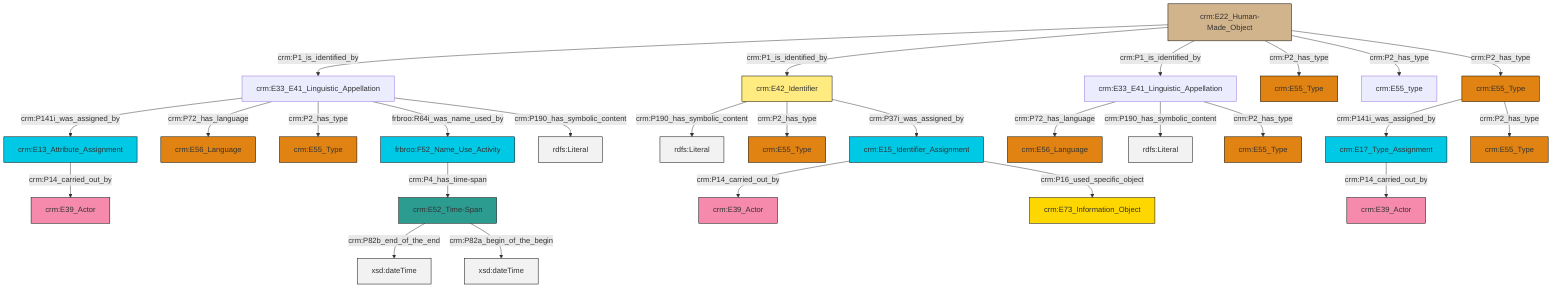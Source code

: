 graph TD
classDef Literal fill:#f2f2f2,stroke:#000000;
classDef CRM_Entity fill:#FFFFFF,stroke:#000000;
classDef Temporal_Entity fill:#00C9E6, stroke:#000000;
classDef Type fill:#E18312, stroke:#000000;
classDef Time-Span fill:#2C9C91, stroke:#000000;
classDef Appellation fill:#FFEB7F, stroke:#000000;
classDef Place fill:#008836, stroke:#000000;
classDef Persistent_Item fill:#B266B2, stroke:#000000;
classDef Conceptual_Object fill:#FFD700, stroke:#000000;
classDef Physical_Thing fill:#D2B48C, stroke:#000000;
classDef Actor fill:#f58aad, stroke:#000000;
classDef PC_Classes fill:#4ce600, stroke:#000000;
classDef Multi fill:#cccccc,stroke:#000000;

4["crm:E15_Identifier_Assignment"]:::Temporal_Entity -->|crm:P14_carried_out_by| 5["crm:E39_Actor"]:::Actor
10["crm:E42_Identifier"]:::Appellation -->|crm:P190_has_symbolic_content| 11[rdfs:Literal]:::Literal
10["crm:E42_Identifier"]:::Appellation -->|crm:P2_has_type| 12["crm:E55_Type"]:::Type
13["crm:E33_E41_Linguistic_Appellation"]:::Default -->|crm:P141i_was_assigned_by| 14["crm:E13_Attribute_Assignment"]:::Temporal_Entity
17["crm:E55_Type"]:::Type -->|crm:P141i_was_assigned_by| 18["crm:E17_Type_Assignment"]:::Temporal_Entity
6["crm:E52_Time-Span"]:::Time-Span -->|crm:P82b_end_of_the_end| 21[xsd:dateTime]:::Literal
22["crm:E33_E41_Linguistic_Appellation"]:::Default -->|crm:P72_has_language| 23["crm:E56_Language"]:::Type
24["crm:E22_Human-Made_Object"]:::Physical_Thing -->|crm:P1_is_identified_by| 13["crm:E33_E41_Linguistic_Appellation"]:::Default
8["frbroo:F52_Name_Use_Activity"]:::Temporal_Entity -->|crm:P4_has_time-span| 6["crm:E52_Time-Span"]:::Time-Span
13["crm:E33_E41_Linguistic_Appellation"]:::Default -->|crm:P72_has_language| 25["crm:E56_Language"]:::Type
24["crm:E22_Human-Made_Object"]:::Physical_Thing -->|crm:P1_is_identified_by| 10["crm:E42_Identifier"]:::Appellation
17["crm:E55_Type"]:::Type -->|crm:P2_has_type| 26["crm:E55_Type"]:::Type
4["crm:E15_Identifier_Assignment"]:::Temporal_Entity -->|crm:P16_used_specific_object| 27["crm:E73_Information_Object"]:::Conceptual_Object
13["crm:E33_E41_Linguistic_Appellation"]:::Default -->|crm:P2_has_type| 2["crm:E55_Type"]:::Type
24["crm:E22_Human-Made_Object"]:::Physical_Thing -->|crm:P1_is_identified_by| 22["crm:E33_E41_Linguistic_Appellation"]:::Default
14["crm:E13_Attribute_Assignment"]:::Temporal_Entity -->|crm:P14_carried_out_by| 19["crm:E39_Actor"]:::Actor
24["crm:E22_Human-Made_Object"]:::Physical_Thing -->|crm:P2_has_type| 28["crm:E55_Type"]:::Type
24["crm:E22_Human-Made_Object"]:::Physical_Thing -->|crm:P2_has_type| 15["crm:E55_type"]:::Default
22["crm:E33_E41_Linguistic_Appellation"]:::Default -->|crm:P190_has_symbolic_content| 29[rdfs:Literal]:::Literal
24["crm:E22_Human-Made_Object"]:::Physical_Thing -->|crm:P2_has_type| 17["crm:E55_Type"]:::Type
18["crm:E17_Type_Assignment"]:::Temporal_Entity -->|crm:P14_carried_out_by| 32["crm:E39_Actor"]:::Actor
13["crm:E33_E41_Linguistic_Appellation"]:::Default -->|frbroo:R64i_was_name_used_by| 8["frbroo:F52_Name_Use_Activity"]:::Temporal_Entity
13["crm:E33_E41_Linguistic_Appellation"]:::Default -->|crm:P190_has_symbolic_content| 38[rdfs:Literal]:::Literal
6["crm:E52_Time-Span"]:::Time-Span -->|crm:P82a_begin_of_the_begin| 42[xsd:dateTime]:::Literal
22["crm:E33_E41_Linguistic_Appellation"]:::Default -->|crm:P2_has_type| 0["crm:E55_Type"]:::Type
10["crm:E42_Identifier"]:::Appellation -->|crm:P37i_was_assigned_by| 4["crm:E15_Identifier_Assignment"]:::Temporal_Entity